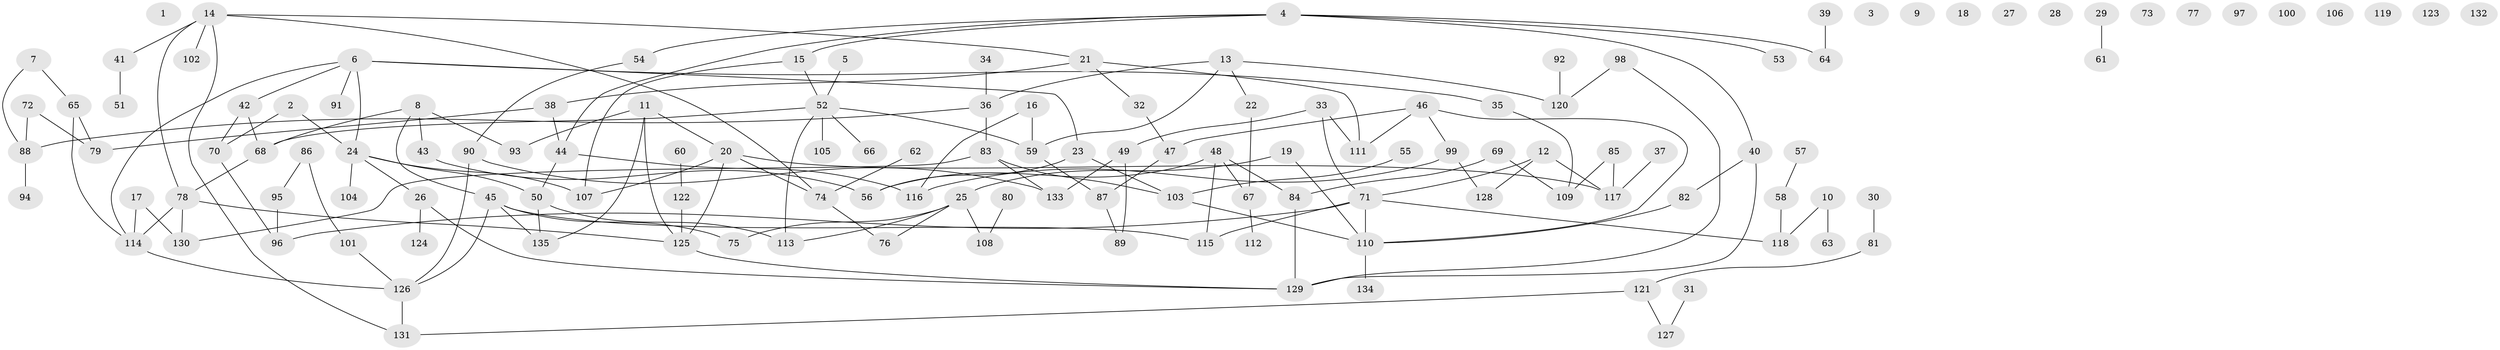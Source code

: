 // Generated by graph-tools (version 1.1) at 2025/13/03/09/25 04:13:11]
// undirected, 135 vertices, 167 edges
graph export_dot {
graph [start="1"]
  node [color=gray90,style=filled];
  1;
  2;
  3;
  4;
  5;
  6;
  7;
  8;
  9;
  10;
  11;
  12;
  13;
  14;
  15;
  16;
  17;
  18;
  19;
  20;
  21;
  22;
  23;
  24;
  25;
  26;
  27;
  28;
  29;
  30;
  31;
  32;
  33;
  34;
  35;
  36;
  37;
  38;
  39;
  40;
  41;
  42;
  43;
  44;
  45;
  46;
  47;
  48;
  49;
  50;
  51;
  52;
  53;
  54;
  55;
  56;
  57;
  58;
  59;
  60;
  61;
  62;
  63;
  64;
  65;
  66;
  67;
  68;
  69;
  70;
  71;
  72;
  73;
  74;
  75;
  76;
  77;
  78;
  79;
  80;
  81;
  82;
  83;
  84;
  85;
  86;
  87;
  88;
  89;
  90;
  91;
  92;
  93;
  94;
  95;
  96;
  97;
  98;
  99;
  100;
  101;
  102;
  103;
  104;
  105;
  106;
  107;
  108;
  109;
  110;
  111;
  112;
  113;
  114;
  115;
  116;
  117;
  118;
  119;
  120;
  121;
  122;
  123;
  124;
  125;
  126;
  127;
  128;
  129;
  130;
  131;
  132;
  133;
  134;
  135;
  2 -- 24;
  2 -- 70;
  4 -- 15;
  4 -- 40;
  4 -- 44;
  4 -- 53;
  4 -- 54;
  4 -- 64;
  5 -- 52;
  6 -- 23;
  6 -- 24;
  6 -- 35;
  6 -- 42;
  6 -- 91;
  6 -- 114;
  7 -- 65;
  7 -- 88;
  8 -- 43;
  8 -- 45;
  8 -- 68;
  8 -- 93;
  10 -- 63;
  10 -- 118;
  11 -- 20;
  11 -- 93;
  11 -- 125;
  11 -- 135;
  12 -- 71;
  12 -- 117;
  12 -- 128;
  13 -- 22;
  13 -- 36;
  13 -- 59;
  13 -- 120;
  14 -- 21;
  14 -- 41;
  14 -- 74;
  14 -- 78;
  14 -- 102;
  14 -- 131;
  15 -- 52;
  15 -- 107;
  16 -- 59;
  16 -- 116;
  17 -- 114;
  17 -- 130;
  19 -- 25;
  19 -- 110;
  20 -- 74;
  20 -- 107;
  20 -- 117;
  20 -- 125;
  21 -- 32;
  21 -- 38;
  21 -- 111;
  22 -- 67;
  23 -- 56;
  23 -- 103;
  24 -- 26;
  24 -- 50;
  24 -- 104;
  24 -- 107;
  25 -- 75;
  25 -- 76;
  25 -- 108;
  25 -- 113;
  26 -- 124;
  26 -- 129;
  29 -- 61;
  30 -- 81;
  31 -- 127;
  32 -- 47;
  33 -- 49;
  33 -- 71;
  33 -- 111;
  34 -- 36;
  35 -- 109;
  36 -- 83;
  36 -- 88;
  37 -- 117;
  38 -- 44;
  38 -- 79;
  39 -- 64;
  40 -- 82;
  40 -- 129;
  41 -- 51;
  42 -- 68;
  42 -- 70;
  43 -- 56;
  44 -- 50;
  44 -- 116;
  45 -- 75;
  45 -- 115;
  45 -- 126;
  45 -- 135;
  46 -- 47;
  46 -- 99;
  46 -- 110;
  46 -- 111;
  47 -- 87;
  48 -- 56;
  48 -- 67;
  48 -- 84;
  48 -- 115;
  49 -- 89;
  49 -- 133;
  50 -- 113;
  50 -- 135;
  52 -- 59;
  52 -- 66;
  52 -- 68;
  52 -- 105;
  52 -- 113;
  54 -- 90;
  55 -- 103;
  57 -- 58;
  58 -- 118;
  59 -- 87;
  60 -- 122;
  62 -- 74;
  65 -- 79;
  65 -- 114;
  67 -- 112;
  68 -- 78;
  69 -- 84;
  69 -- 109;
  70 -- 96;
  71 -- 96;
  71 -- 110;
  71 -- 115;
  71 -- 118;
  72 -- 79;
  72 -- 88;
  74 -- 76;
  78 -- 114;
  78 -- 125;
  78 -- 130;
  80 -- 108;
  81 -- 121;
  82 -- 110;
  83 -- 103;
  83 -- 130;
  83 -- 133;
  84 -- 129;
  85 -- 109;
  85 -- 117;
  86 -- 95;
  86 -- 101;
  87 -- 89;
  88 -- 94;
  90 -- 126;
  90 -- 133;
  92 -- 120;
  95 -- 96;
  98 -- 120;
  98 -- 129;
  99 -- 116;
  99 -- 128;
  101 -- 126;
  103 -- 110;
  110 -- 134;
  114 -- 126;
  121 -- 127;
  121 -- 131;
  122 -- 125;
  125 -- 129;
  126 -- 131;
}

